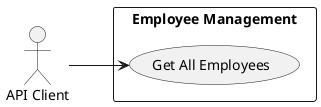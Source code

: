 @startuml
left to right direction
actor "API Client" as client
rectangle "Employee Management" {
  usecase "Get All Employees" as UC_GetAll
}
client --> UC_GetAll
@enduml
